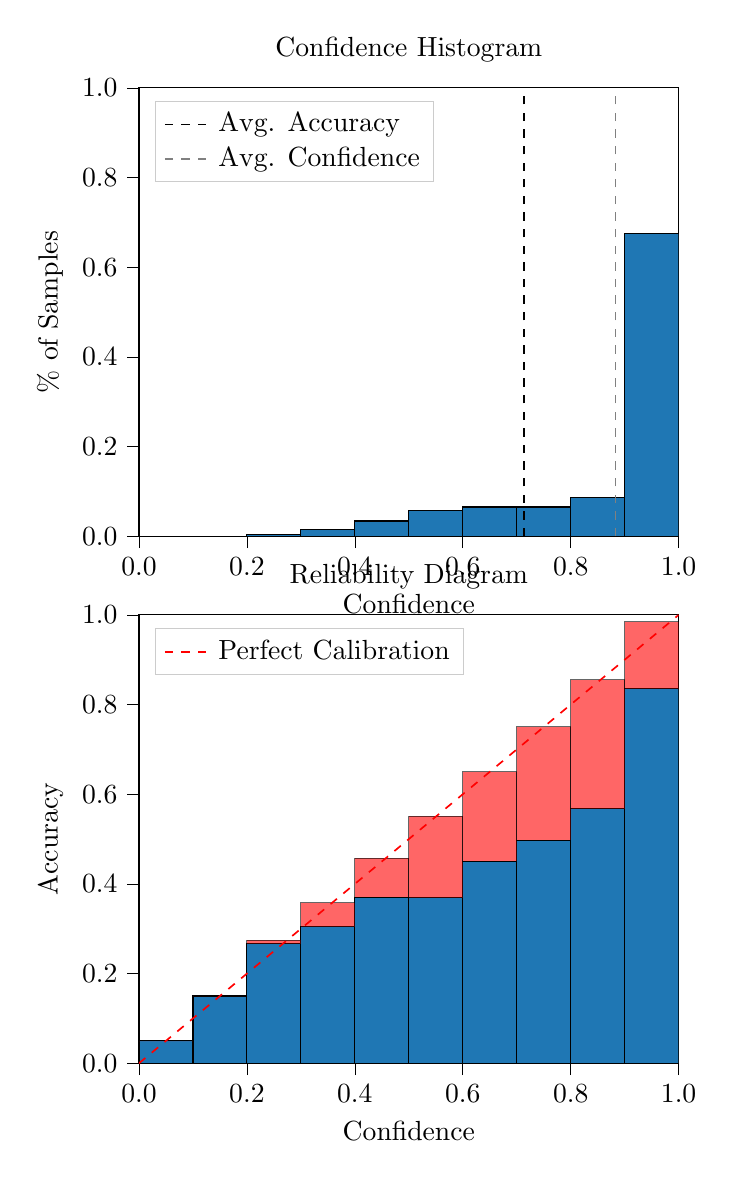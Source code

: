 % This file was created by tikzplotlib v0.9.8.
\begin{tikzpicture}

\definecolor{color0}{rgb}{0.122,0.467,0.706}

\begin{groupplot}[group style={group size=1 by 2}]
\nextgroupplot[
legend cell align={left},
legend style={
  fill opacity=0.8,
  draw opacity=1,
  text opacity=1,
  at={(0.03,0.97)},
  anchor=north west,
  draw=white!80!black
},
tick align=outside,
tick pos=left,
title={Confidence Histogram},
x grid style={white!69.02!black},
xlabel={Confidence},
xmin=0, xmax=1,
xtick style={color=black},
xtick={0,0.2,0.4,0.6,0.8,1},
xticklabels={0.0,0.2,0.4,0.6,0.8,1.0},
y grid style={white!69.02!black},
ylabel={\% of Samples},
ymin=0, ymax=1,
ytick style={color=black},
ytick={0,0.2,0.4,0.6,0.8,1},
yticklabels={0.0,0.2,0.4,0.6,0.8,1.0}
]
\draw[draw=black,fill=color0] (axis cs:-6.939e-18,0) rectangle (axis cs:0.1,0);
\draw[draw=black,fill=color0] (axis cs:0.1,0) rectangle (axis cs:0.2,0);
\draw[draw=black,fill=color0] (axis cs:0.2,0) rectangle (axis cs:0.3,0.003);
\draw[draw=black,fill=color0] (axis cs:0.3,0) rectangle (axis cs:0.4,0.014);
\draw[draw=black,fill=color0] (axis cs:0.4,0) rectangle (axis cs:0.5,0.034);
\draw[draw=black,fill=color0] (axis cs:0.5,0) rectangle (axis cs:0.6,0.057);
\draw[draw=black,fill=color0] (axis cs:0.6,0) rectangle (axis cs:0.7,0.065);
\draw[draw=black,fill=color0] (axis cs:0.7,0) rectangle (axis cs:0.8,0.065);
\draw[draw=black,fill=color0] (axis cs:0.8,0) rectangle (axis cs:0.9,0.086);
\draw[draw=black,fill=color0] (axis cs:0.9,0) rectangle (axis cs:1,0.675);
\addplot [semithick, black, dashed]
table {%
0.713 0
0.713 1
};
\addlegendentry{Avg. Accuracy}
\addplot [semithick, white!50.196!black, dashed]
table {%
0.883 0
0.883 1
};
\addlegendentry{Avg. Confidence}

\nextgroupplot[
legend cell align={left},
legend style={
  fill opacity=0.8,
  draw opacity=1,
  text opacity=1,
  at={(0.03,0.97)},
  anchor=north west,
  draw=white!80!black
},
tick align=outside,
tick pos=left,
title={Reliability Diagram},
x grid style={white!69.02!black},
xlabel={Confidence},
xmin=0, xmax=1,
xtick style={color=black},
xtick={0,0.2,0.4,0.6,0.8,1},
xticklabels={0.0,0.2,0.4,0.6,0.8,1.0},
y grid style={white!69.02!black},
ylabel={Accuracy},
ymin=0, ymax=1,
ytick style={color=black},
ytick={0,0.2,0.4,0.6,0.8,1},
yticklabels={0.0,0.2,0.4,0.6,0.8,1.0}
]
\draw[draw=black,fill=color0] (axis cs:-6.939e-18,0) rectangle (axis cs:0.1,0.05);
\draw[draw=black,fill=color0] (axis cs:0.1,0) rectangle (axis cs:0.2,0.15);
\draw[draw=black,fill=color0] (axis cs:0.2,0) rectangle (axis cs:0.3,0.267);
\draw[draw=black,fill=color0] (axis cs:0.3,0) rectangle (axis cs:0.4,0.305);
\draw[draw=black,fill=color0] (axis cs:0.4,0) rectangle (axis cs:0.5,0.37);
\draw[draw=black,fill=color0] (axis cs:0.5,0) rectangle (axis cs:0.6,0.369);
\draw[draw=black,fill=color0] (axis cs:0.6,0) rectangle (axis cs:0.7,0.451);
\draw[draw=black,fill=color0] (axis cs:0.7,0) rectangle (axis cs:0.8,0.497);
\draw[draw=black,fill=color0] (axis cs:0.8,0) rectangle (axis cs:0.9,0.568);
\draw[draw=black,fill=color0] (axis cs:0.9,0) rectangle (axis cs:1,0.835);
\draw[draw=black,fill=red,opacity=0.6] (axis cs:-6.939e-18,0.05) rectangle (axis cs:0.1,0.05);
\draw[draw=black,fill=red,opacity=0.6] (axis cs:0.1,0.15) rectangle (axis cs:0.2,0.15);
\draw[draw=black,fill=red,opacity=0.6] (axis cs:0.2,0.267) rectangle (axis cs:0.3,0.274);
\draw[draw=black,fill=red,opacity=0.6] (axis cs:0.3,0.305) rectangle (axis cs:0.4,0.358);
\draw[draw=black,fill=red,opacity=0.6] (axis cs:0.4,0.37) rectangle (axis cs:0.5,0.457);
\draw[draw=black,fill=red,opacity=0.6] (axis cs:0.5,0.369) rectangle (axis cs:0.6,0.551);
\draw[draw=black,fill=red,opacity=0.6] (axis cs:0.6,0.451) rectangle (axis cs:0.7,0.65);
\draw[draw=black,fill=red,opacity=0.6] (axis cs:0.7,0.497) rectangle (axis cs:0.8,0.751);
\draw[draw=black,fill=red,opacity=0.6] (axis cs:0.8,0.568) rectangle (axis cs:0.9,0.855);
\draw[draw=black,fill=red,opacity=0.6] (axis cs:0.9,0.835) rectangle (axis cs:1,0.985);
\addplot [semithick, red, dashed]
table {%
0 0
1 1
};
\addlegendentry{Perfect Calibration}
\end{groupplot}

\end{tikzpicture}
